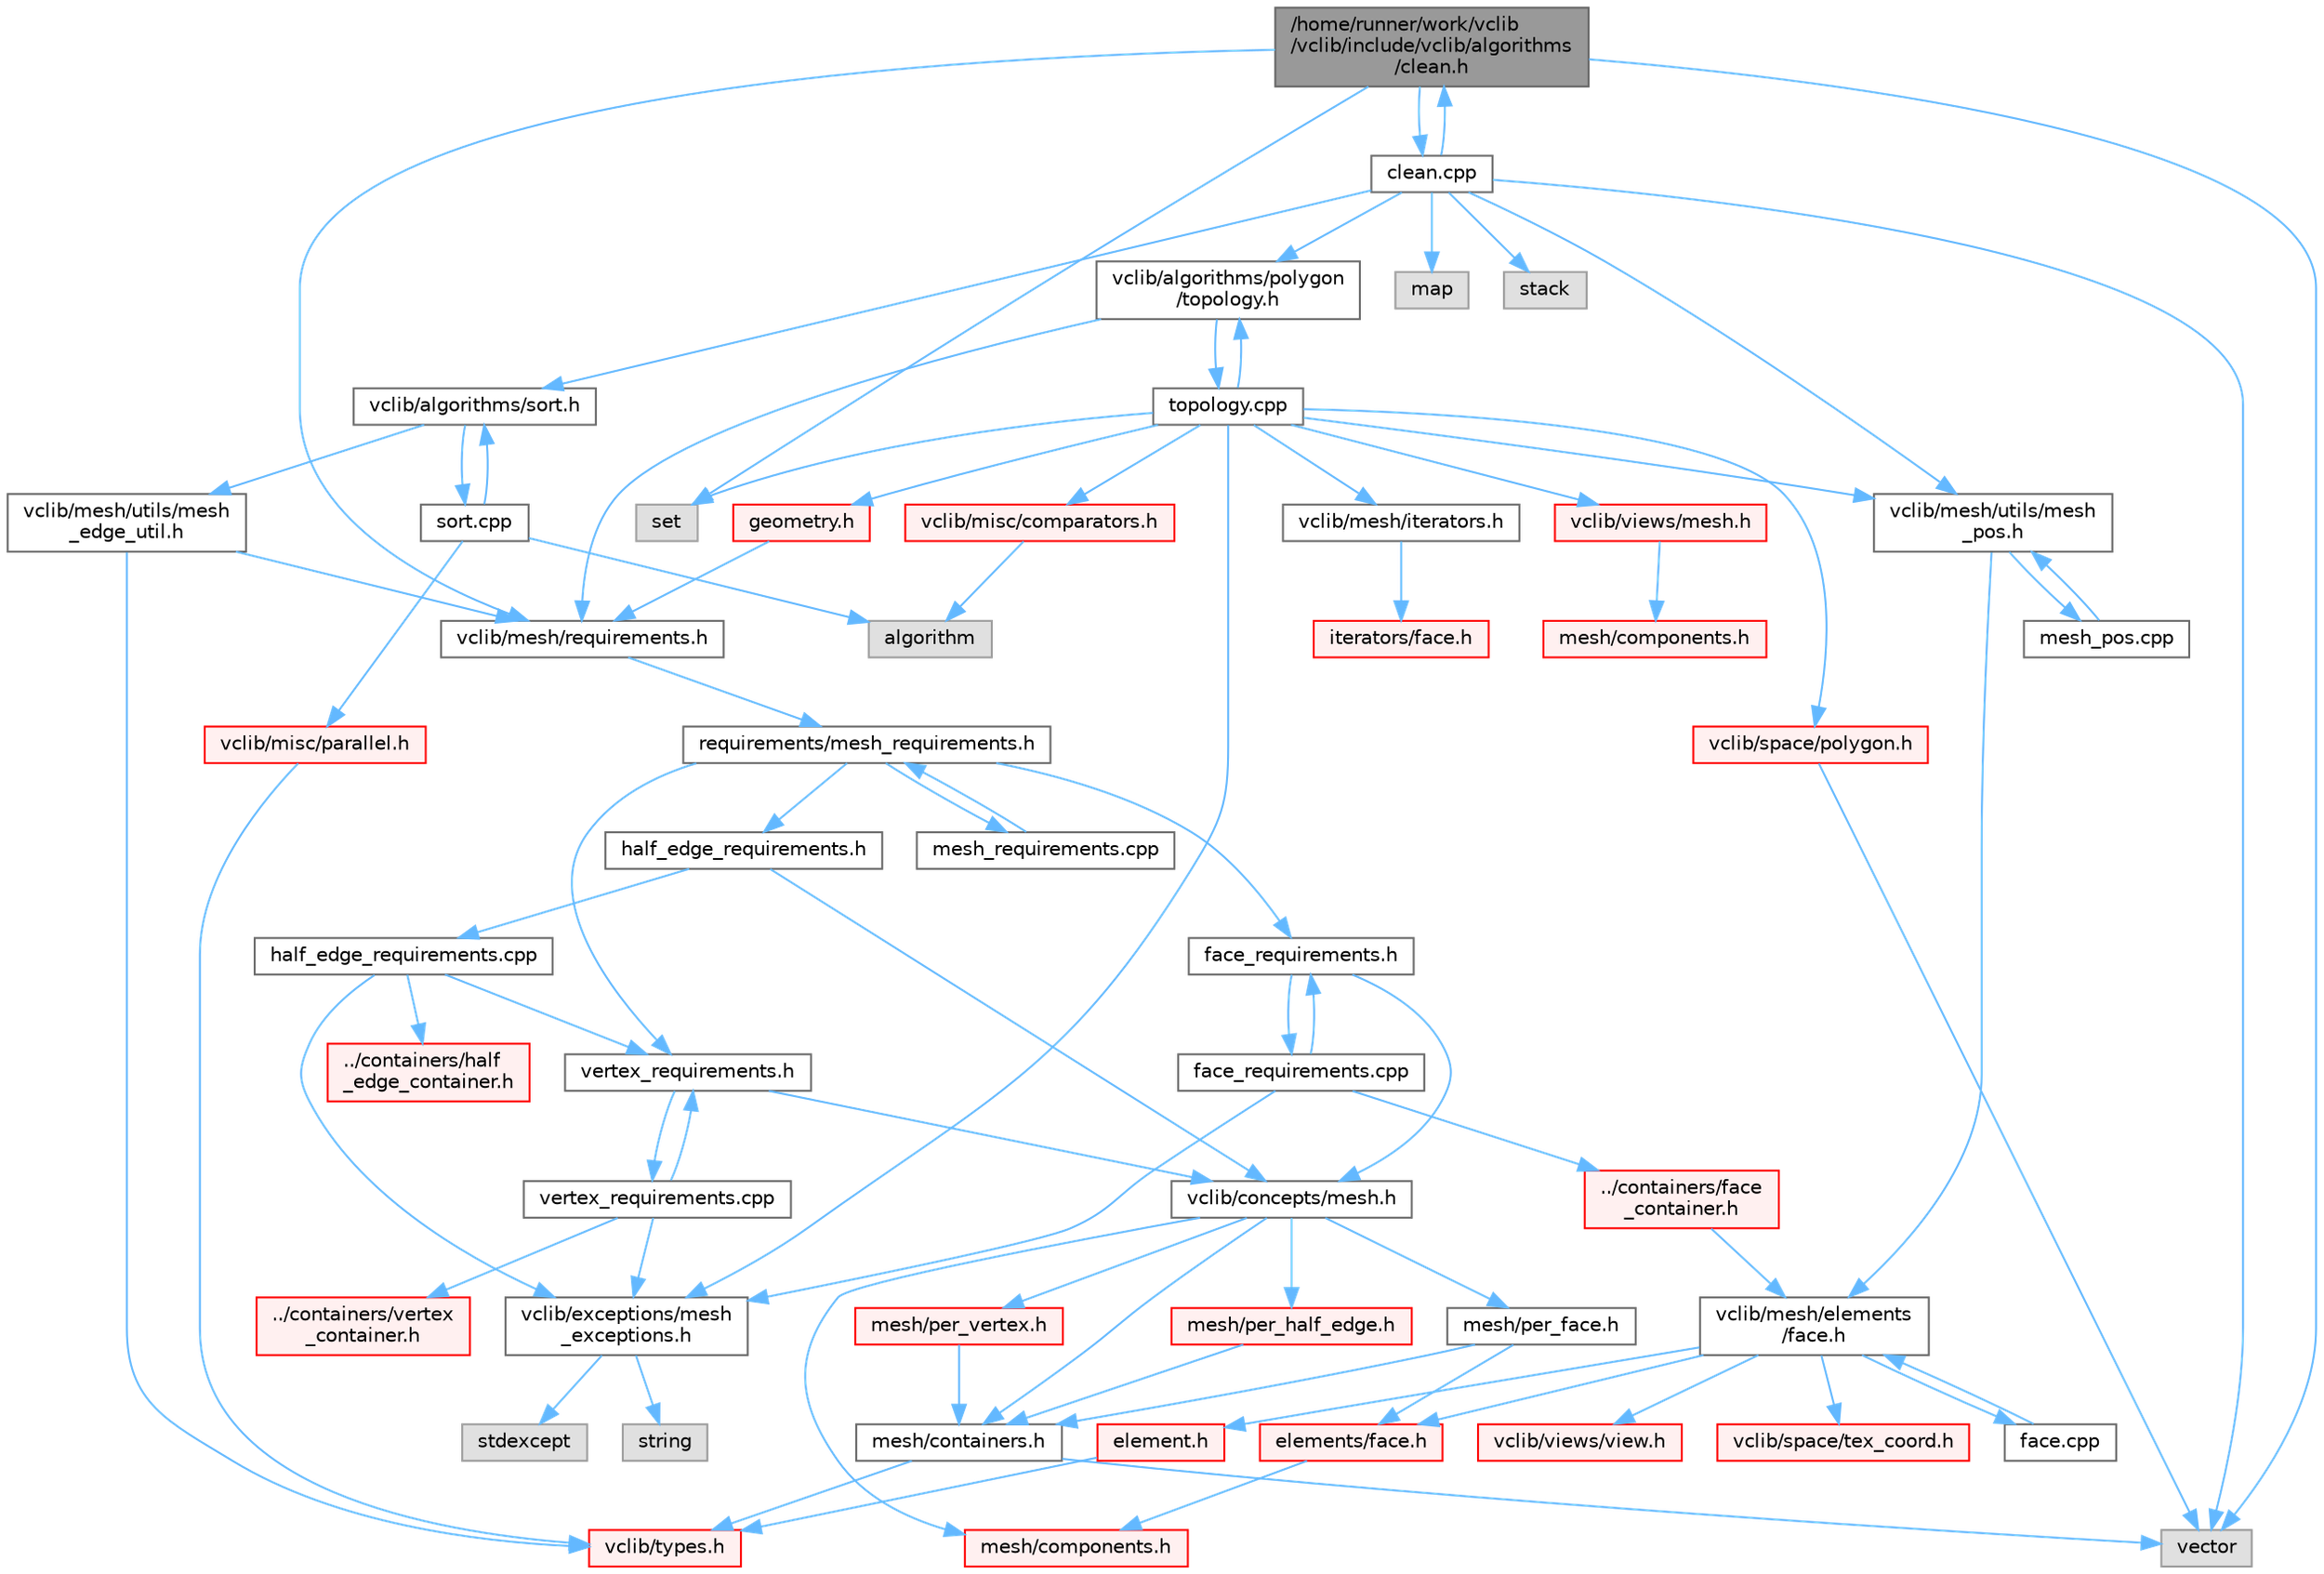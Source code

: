 digraph "/home/runner/work/vclib/vclib/include/vclib/algorithms/clean.h"
{
 // LATEX_PDF_SIZE
  bgcolor="transparent";
  edge [fontname=Helvetica,fontsize=10,labelfontname=Helvetica,labelfontsize=10];
  node [fontname=Helvetica,fontsize=10,shape=box,height=0.2,width=0.4];
  Node1 [label="/home/runner/work/vclib\l/vclib/include/vclib/algorithms\l/clean.h",height=0.2,width=0.4,color="gray40", fillcolor="grey60", style="filled", fontcolor="black",tooltip=" "];
  Node1 -> Node2 [color="steelblue1",style="solid"];
  Node2 [label="set",height=0.2,width=0.4,color="grey60", fillcolor="#E0E0E0", style="filled",tooltip=" "];
  Node1 -> Node3 [color="steelblue1",style="solid"];
  Node3 [label="vector",height=0.2,width=0.4,color="grey60", fillcolor="#E0E0E0", style="filled",tooltip=" "];
  Node1 -> Node4 [color="steelblue1",style="solid"];
  Node4 [label="vclib/mesh/requirements.h",height=0.2,width=0.4,color="grey40", fillcolor="white", style="filled",URL="$requirements_8h.html",tooltip=" "];
  Node4 -> Node5 [color="steelblue1",style="solid"];
  Node5 [label="requirements/mesh_requirements.h",height=0.2,width=0.4,color="grey40", fillcolor="white", style="filled",URL="$mesh__requirements_8h.html",tooltip=" "];
  Node5 -> Node6 [color="steelblue1",style="solid"];
  Node6 [label="half_edge_requirements.h",height=0.2,width=0.4,color="grey40", fillcolor="white", style="filled",URL="$half__edge__requirements_8h.html",tooltip=" "];
  Node6 -> Node7 [color="steelblue1",style="solid"];
  Node7 [label="vclib/concepts/mesh.h",height=0.2,width=0.4,color="grey40", fillcolor="white", style="filled",URL="$concepts_2mesh_8h.html",tooltip=" "];
  Node7 -> Node8 [color="steelblue1",style="solid"];
  Node8 [label="mesh/components.h",height=0.2,width=0.4,color="red", fillcolor="#FFF0F0", style="filled",URL="$concepts_2mesh_2components_8h.html",tooltip=" "];
  Node7 -> Node64 [color="steelblue1",style="solid"];
  Node64 [label="mesh/containers.h",height=0.2,width=0.4,color="grey40", fillcolor="white", style="filled",URL="$concepts_2mesh_2containers_8h.html",tooltip=" "];
  Node64 -> Node3 [color="steelblue1",style="solid"];
  Node64 -> Node11 [color="steelblue1",style="solid"];
  Node11 [label="vclib/types.h",height=0.2,width=0.4,color="red", fillcolor="#FFF0F0", style="filled",URL="$types_8h.html",tooltip=" "];
  Node7 -> Node65 [color="steelblue1",style="solid"];
  Node65 [label="mesh/per_face.h",height=0.2,width=0.4,color="grey40", fillcolor="white", style="filled",URL="$per__face_8h.html",tooltip=" "];
  Node65 -> Node64 [color="steelblue1",style="solid"];
  Node65 -> Node66 [color="steelblue1",style="solid"];
  Node66 [label="elements/face.h",height=0.2,width=0.4,color="red", fillcolor="#FFF0F0", style="filled",URL="$concepts_2mesh_2elements_2face_8h.html",tooltip=" "];
  Node66 -> Node8 [color="steelblue1",style="solid"];
  Node7 -> Node68 [color="steelblue1",style="solid"];
  Node68 [label="mesh/per_half_edge.h",height=0.2,width=0.4,color="red", fillcolor="#FFF0F0", style="filled",URL="$per__half__edge_8h.html",tooltip=" "];
  Node68 -> Node64 [color="steelblue1",style="solid"];
  Node7 -> Node70 [color="steelblue1",style="solid"];
  Node70 [label="mesh/per_vertex.h",height=0.2,width=0.4,color="red", fillcolor="#FFF0F0", style="filled",URL="$per__vertex_8h.html",tooltip=" "];
  Node70 -> Node64 [color="steelblue1",style="solid"];
  Node6 -> Node72 [color="steelblue1",style="solid"];
  Node72 [label="half_edge_requirements.cpp",height=0.2,width=0.4,color="grey40", fillcolor="white", style="filled",URL="$half__edge__requirements_8cpp.html",tooltip=" "];
  Node72 -> Node73 [color="steelblue1",style="solid"];
  Node73 [label="vertex_requirements.h",height=0.2,width=0.4,color="grey40", fillcolor="white", style="filled",URL="$vertex__requirements_8h.html",tooltip=" "];
  Node73 -> Node7 [color="steelblue1",style="solid"];
  Node73 -> Node74 [color="steelblue1",style="solid"];
  Node74 [label="vertex_requirements.cpp",height=0.2,width=0.4,color="grey40", fillcolor="white", style="filled",URL="$vertex__requirements_8cpp.html",tooltip=" "];
  Node74 -> Node73 [color="steelblue1",style="solid"];
  Node74 -> Node75 [color="steelblue1",style="solid"];
  Node75 [label="vclib/exceptions/mesh\l_exceptions.h",height=0.2,width=0.4,color="grey40", fillcolor="white", style="filled",URL="$mesh__exceptions_8h.html",tooltip=" "];
  Node75 -> Node76 [color="steelblue1",style="solid"];
  Node76 [label="stdexcept",height=0.2,width=0.4,color="grey60", fillcolor="#E0E0E0", style="filled",tooltip=" "];
  Node75 -> Node49 [color="steelblue1",style="solid"];
  Node49 [label="string",height=0.2,width=0.4,color="grey60", fillcolor="#E0E0E0", style="filled",tooltip=" "];
  Node74 -> Node77 [color="steelblue1",style="solid"];
  Node77 [label="../containers/vertex\l_container.h",height=0.2,width=0.4,color="red", fillcolor="#FFF0F0", style="filled",URL="$vertex__container_8h.html",tooltip=" "];
  Node72 -> Node75 [color="steelblue1",style="solid"];
  Node72 -> Node147 [color="steelblue1",style="solid"];
  Node147 [label="../containers/half\l_edge_container.h",height=0.2,width=0.4,color="red", fillcolor="#FFF0F0", style="filled",URL="$half__edge__container_8h.html",tooltip=" "];
  Node5 -> Node154 [color="steelblue1",style="solid"];
  Node154 [label="face_requirements.h",height=0.2,width=0.4,color="grey40", fillcolor="white", style="filled",URL="$face__requirements_8h.html",tooltip=" "];
  Node154 -> Node7 [color="steelblue1",style="solid"];
  Node154 -> Node155 [color="steelblue1",style="solid"];
  Node155 [label="face_requirements.cpp",height=0.2,width=0.4,color="grey40", fillcolor="white", style="filled",URL="$face__requirements_8cpp.html",tooltip=" "];
  Node155 -> Node154 [color="steelblue1",style="solid"];
  Node155 -> Node75 [color="steelblue1",style="solid"];
  Node155 -> Node156 [color="steelblue1",style="solid"];
  Node156 [label="../containers/face\l_container.h",height=0.2,width=0.4,color="red", fillcolor="#FFF0F0", style="filled",URL="$face__container_8h.html",tooltip=" "];
  Node156 -> Node157 [color="steelblue1",style="solid"];
  Node157 [label="vclib/mesh/elements\l/face.h",height=0.2,width=0.4,color="grey40", fillcolor="white", style="filled",URL="$mesh_2elements_2face_8h.html",tooltip=" "];
  Node157 -> Node66 [color="steelblue1",style="solid"];
  Node157 -> Node89 [color="steelblue1",style="solid"];
  Node89 [label="vclib/views/view.h",height=0.2,width=0.4,color="red", fillcolor="#FFF0F0", style="filled",URL="$view_8h.html",tooltip=" "];
  Node157 -> Node132 [color="steelblue1",style="solid"];
  Node132 [label="vclib/space/tex_coord.h",height=0.2,width=0.4,color="red", fillcolor="#FFF0F0", style="filled",URL="$space_2tex__coord_8h.html",tooltip=" "];
  Node157 -> Node82 [color="steelblue1",style="solid"];
  Node82 [label="element.h",height=0.2,width=0.4,color="red", fillcolor="#FFF0F0", style="filled",URL="$mesh_2elements_2element_8h.html",tooltip=" "];
  Node82 -> Node11 [color="steelblue1",style="solid"];
  Node157 -> Node158 [color="steelblue1",style="solid"];
  Node158 [label="face.cpp",height=0.2,width=0.4,color="grey40", fillcolor="white", style="filled",URL="$face_8cpp.html",tooltip=" "];
  Node158 -> Node157 [color="steelblue1",style="solid"];
  Node5 -> Node73 [color="steelblue1",style="solid"];
  Node5 -> Node179 [color="steelblue1",style="solid"];
  Node179 [label="mesh_requirements.cpp",height=0.2,width=0.4,color="grey40", fillcolor="white", style="filled",URL="$mesh__requirements_8cpp.html",tooltip=" "];
  Node179 -> Node5 [color="steelblue1",style="solid"];
  Node1 -> Node180 [color="steelblue1",style="solid"];
  Node180 [label="clean.cpp",height=0.2,width=0.4,color="grey40", fillcolor="white", style="filled",URL="$clean_8cpp.html",tooltip=" "];
  Node180 -> Node1 [color="steelblue1",style="solid"];
  Node180 -> Node181 [color="steelblue1",style="solid"];
  Node181 [label="map",height=0.2,width=0.4,color="grey60", fillcolor="#E0E0E0", style="filled",tooltip=" "];
  Node180 -> Node182 [color="steelblue1",style="solid"];
  Node182 [label="stack",height=0.2,width=0.4,color="grey60", fillcolor="#E0E0E0", style="filled",tooltip=" "];
  Node180 -> Node3 [color="steelblue1",style="solid"];
  Node180 -> Node183 [color="steelblue1",style="solid"];
  Node183 [label="vclib/algorithms/polygon\l/topology.h",height=0.2,width=0.4,color="grey40", fillcolor="white", style="filled",URL="$polygon_2topology_8h.html",tooltip=" "];
  Node183 -> Node4 [color="steelblue1",style="solid"];
  Node183 -> Node184 [color="steelblue1",style="solid"];
  Node184 [label="topology.cpp",height=0.2,width=0.4,color="grey40", fillcolor="white", style="filled",URL="$polygon_2topology_8cpp.html",tooltip=" "];
  Node184 -> Node183 [color="steelblue1",style="solid"];
  Node184 -> Node2 [color="steelblue1",style="solid"];
  Node184 -> Node75 [color="steelblue1",style="solid"];
  Node184 -> Node185 [color="steelblue1",style="solid"];
  Node185 [label="vclib/mesh/iterators.h",height=0.2,width=0.4,color="grey40", fillcolor="white", style="filled",URL="$mesh_2iterators_8h.html",tooltip=" "];
  Node185 -> Node186 [color="steelblue1",style="solid"];
  Node186 [label="iterators/face.h",height=0.2,width=0.4,color="red", fillcolor="#FFF0F0", style="filled",URL="$mesh_2iterators_2face_8h.html",tooltip=" "];
  Node184 -> Node189 [color="steelblue1",style="solid"];
  Node189 [label="vclib/mesh/utils/mesh\l_pos.h",height=0.2,width=0.4,color="grey40", fillcolor="white", style="filled",URL="$mesh__pos_8h.html",tooltip=" "];
  Node189 -> Node157 [color="steelblue1",style="solid"];
  Node189 -> Node190 [color="steelblue1",style="solid"];
  Node190 [label="mesh_pos.cpp",height=0.2,width=0.4,color="grey40", fillcolor="white", style="filled",URL="$mesh__pos_8cpp.html",tooltip=" "];
  Node190 -> Node189 [color="steelblue1",style="solid"];
  Node184 -> Node191 [color="steelblue1",style="solid"];
  Node191 [label="vclib/views/mesh.h",height=0.2,width=0.4,color="red", fillcolor="#FFF0F0", style="filled",URL="$views_2mesh_8h.html",tooltip=" "];
  Node191 -> Node192 [color="steelblue1",style="solid"];
  Node192 [label="mesh/components.h",height=0.2,width=0.4,color="red", fillcolor="#FFF0F0", style="filled",URL="$views_2mesh_2components_8h.html",tooltip=" "];
  Node184 -> Node220 [color="steelblue1",style="solid"];
  Node220 [label="vclib/misc/comparators.h",height=0.2,width=0.4,color="red", fillcolor="#FFF0F0", style="filled",URL="$comparators_8h.html",tooltip=" "];
  Node220 -> Node93 [color="steelblue1",style="solid"];
  Node93 [label="algorithm",height=0.2,width=0.4,color="grey60", fillcolor="#E0E0E0", style="filled",tooltip=" "];
  Node184 -> Node222 [color="steelblue1",style="solid"];
  Node222 [label="vclib/space/polygon.h",height=0.2,width=0.4,color="red", fillcolor="#FFF0F0", style="filled",URL="$space_2polygon_8h.html",tooltip=" "];
  Node222 -> Node3 [color="steelblue1",style="solid"];
  Node184 -> Node227 [color="steelblue1",style="solid"];
  Node227 [label="geometry.h",height=0.2,width=0.4,color="red", fillcolor="#FFF0F0", style="filled",URL="$geometry_8h.html",tooltip=" "];
  Node227 -> Node4 [color="steelblue1",style="solid"];
  Node180 -> Node229 [color="steelblue1",style="solid"];
  Node229 [label="vclib/algorithms/sort.h",height=0.2,width=0.4,color="grey40", fillcolor="white", style="filled",URL="$sort_8h.html",tooltip=" "];
  Node229 -> Node230 [color="steelblue1",style="solid"];
  Node230 [label="vclib/mesh/utils/mesh\l_edge_util.h",height=0.2,width=0.4,color="grey40", fillcolor="white", style="filled",URL="$mesh__edge__util_8h.html",tooltip=" "];
  Node230 -> Node4 [color="steelblue1",style="solid"];
  Node230 -> Node11 [color="steelblue1",style="solid"];
  Node229 -> Node231 [color="steelblue1",style="solid"];
  Node231 [label="sort.cpp",height=0.2,width=0.4,color="grey40", fillcolor="white", style="filled",URL="$sort_8cpp.html",tooltip=" "];
  Node231 -> Node229 [color="steelblue1",style="solid"];
  Node231 -> Node93 [color="steelblue1",style="solid"];
  Node231 -> Node232 [color="steelblue1",style="solid"];
  Node232 [label="vclib/misc/parallel.h",height=0.2,width=0.4,color="red", fillcolor="#FFF0F0", style="filled",URL="$parallel_8h.html",tooltip=" "];
  Node232 -> Node11 [color="steelblue1",style="solid"];
  Node180 -> Node189 [color="steelblue1",style="solid"];
}
